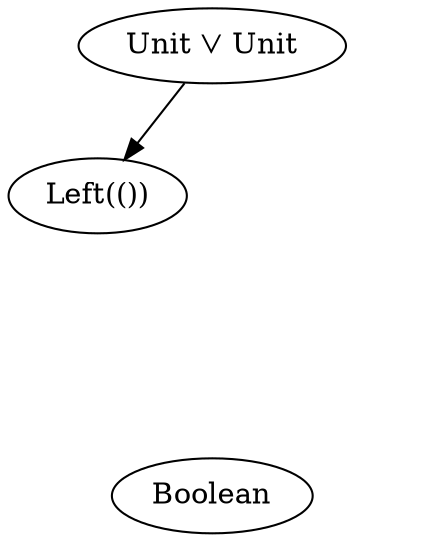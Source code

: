 digraph {
    UnitOrUnit[label="Unit ⋁ Unit"]
    Left[label="Left(())" class="value"]
    Right[label="Right(())" class="value" style=invis]

    UnitOrUnit -> Left
    UnitOrUnit -> Right[style=invis]

    true[class="value" style=invis]
    false[class="value" style=invis]

    Left -> true[style=invis]
    true -> Left[style=invis]
    Right -> false[style=invis]
    false -> Right[style=invis]

    true -> Boolean[dir=back style=invis]
    false -> Boolean[dir=back style=invis]
}
